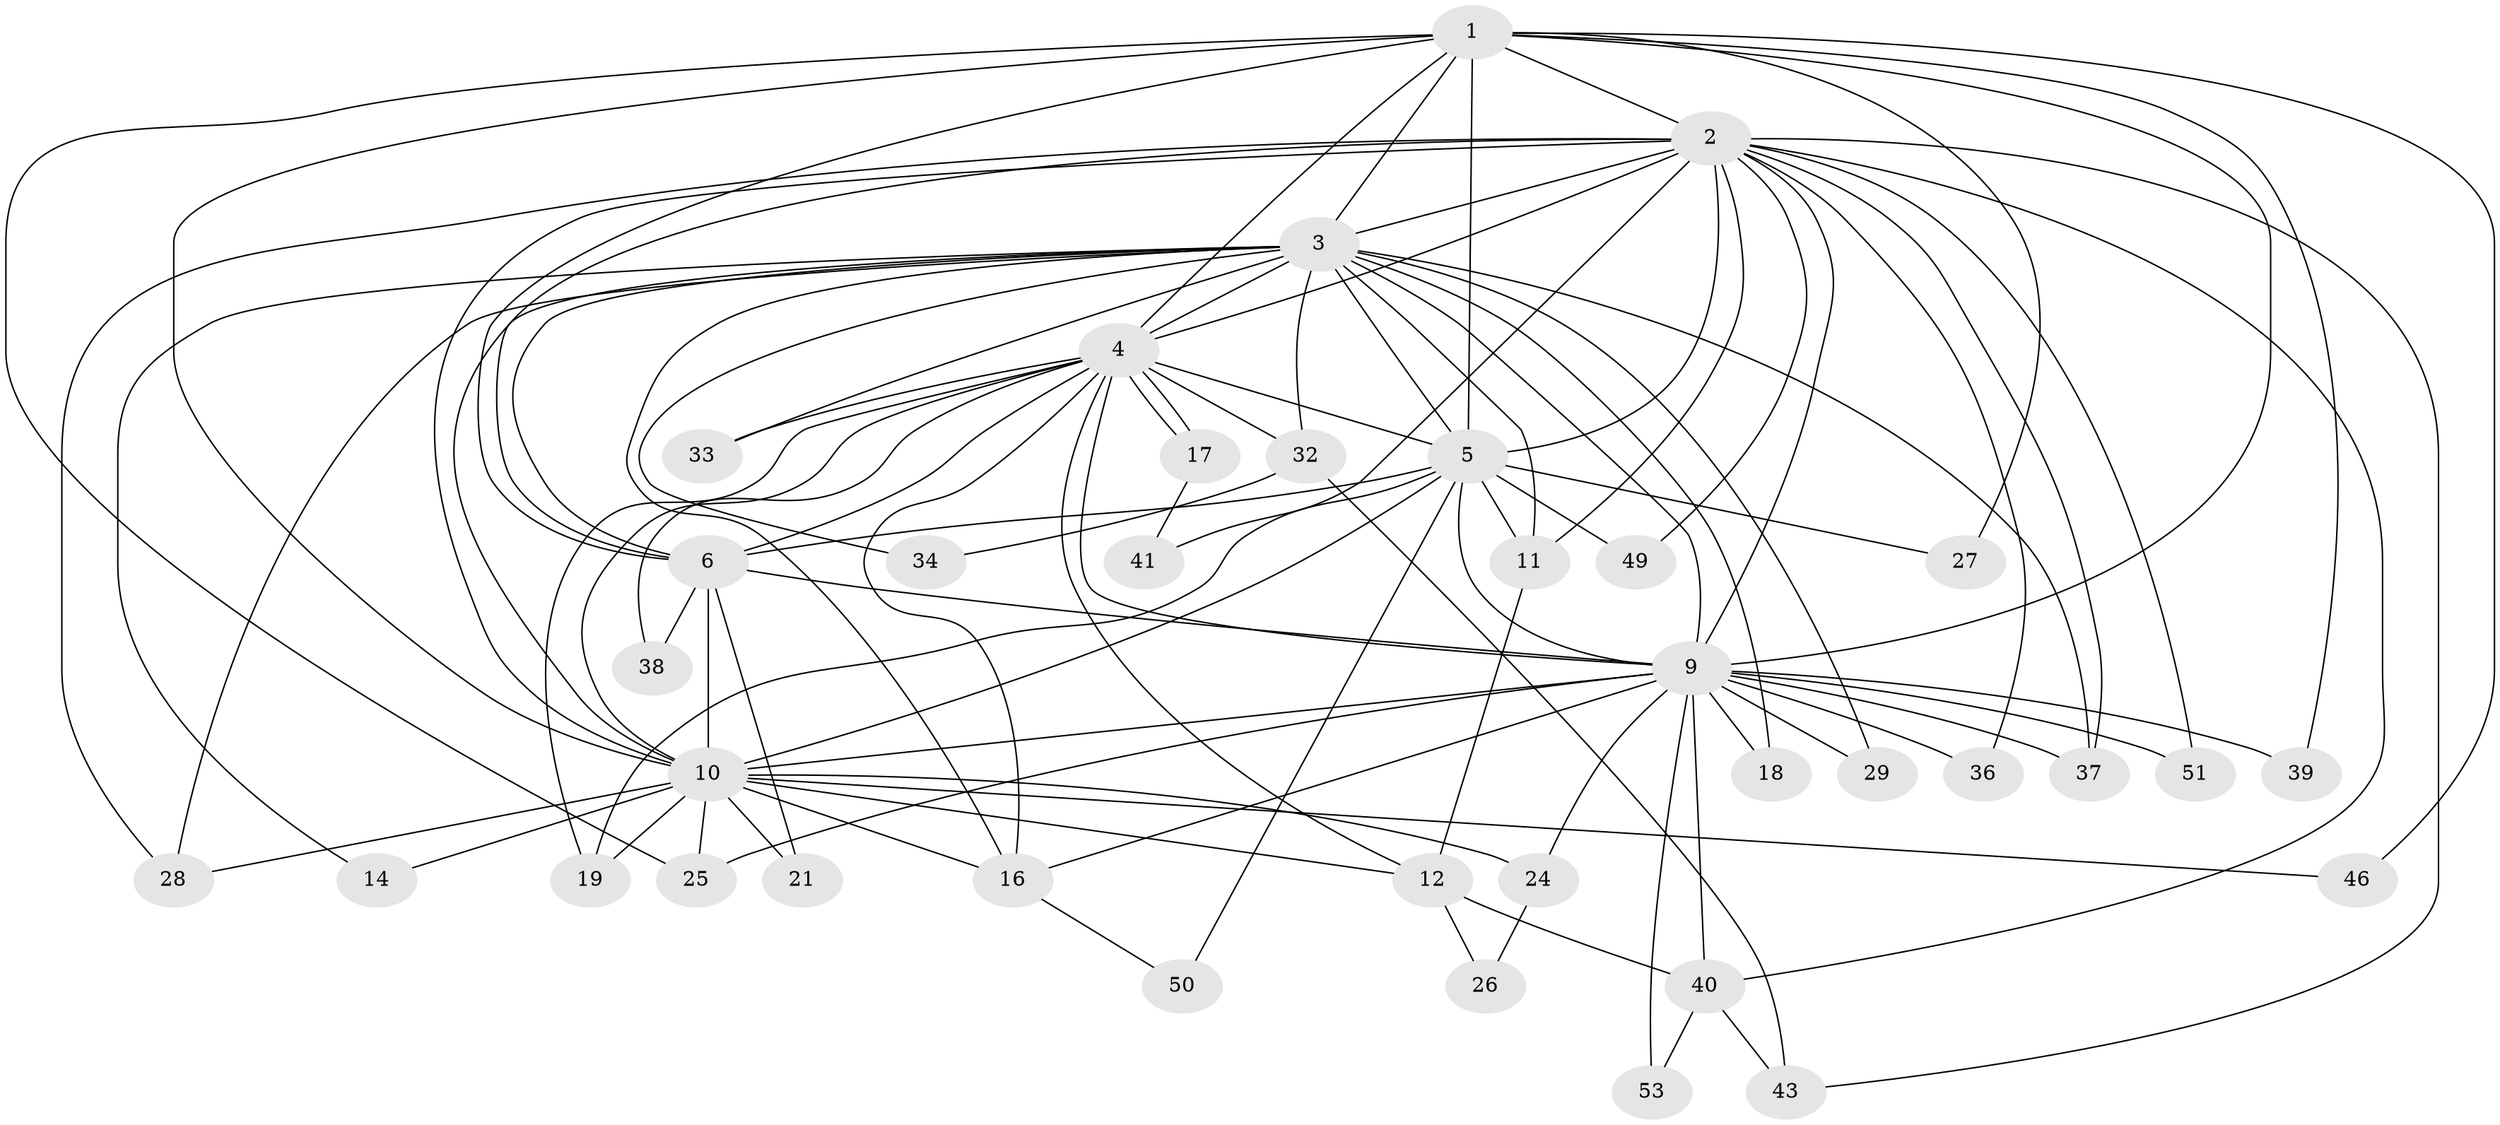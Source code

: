 // original degree distribution, {14: 0.03773584905660377, 20: 0.018867924528301886, 10: 0.03773584905660377, 17: 0.018867924528301886, 12: 0.018867924528301886, 18: 0.018867924528301886, 22: 0.018867924528301886, 19: 0.018867924528301886, 4: 0.07547169811320754, 5: 0.018867924528301886, 2: 0.5471698113207547, 3: 0.16981132075471697}
// Generated by graph-tools (version 1.1) at 2025/11/02/27/25 16:11:06]
// undirected, 37 vertices, 96 edges
graph export_dot {
graph [start="1"]
  node [color=gray90,style=filled];
  1 [super="+15"];
  2 [super="+30"];
  3 [super="+7"];
  4 [super="+20"];
  5 [super="+8"];
  6 [super="+44"];
  9 [super="+22"];
  10 [super="+45"];
  11 [super="+13"];
  12 [super="+23"];
  14;
  16 [super="+31"];
  17;
  18;
  19;
  21;
  24;
  25 [super="+52"];
  26;
  27;
  28 [super="+35"];
  29;
  32;
  33;
  34;
  36;
  37 [super="+47"];
  38;
  39;
  40 [super="+42"];
  41;
  43 [super="+48"];
  46;
  49;
  50;
  51;
  53;
  1 -- 2;
  1 -- 3 [weight=2];
  1 -- 4;
  1 -- 5 [weight=2];
  1 -- 6;
  1 -- 9;
  1 -- 10 [weight=2];
  1 -- 25;
  1 -- 27;
  1 -- 39;
  1 -- 46;
  2 -- 3 [weight=2];
  2 -- 4;
  2 -- 5 [weight=2];
  2 -- 6 [weight=2];
  2 -- 9 [weight=2];
  2 -- 10;
  2 -- 11;
  2 -- 28;
  2 -- 36;
  2 -- 40;
  2 -- 41;
  2 -- 49;
  2 -- 51;
  2 -- 43;
  2 -- 37;
  3 -- 4 [weight=2];
  3 -- 5 [weight=4];
  3 -- 6 [weight=2];
  3 -- 9 [weight=2];
  3 -- 10 [weight=2];
  3 -- 29;
  3 -- 14;
  3 -- 16;
  3 -- 18;
  3 -- 28;
  3 -- 32;
  3 -- 33;
  3 -- 34;
  3 -- 37;
  3 -- 11;
  4 -- 5 [weight=2];
  4 -- 6;
  4 -- 9;
  4 -- 10;
  4 -- 16;
  4 -- 17;
  4 -- 17;
  4 -- 32;
  4 -- 33;
  4 -- 38;
  4 -- 19;
  4 -- 12;
  5 -- 6 [weight=2];
  5 -- 9 [weight=3];
  5 -- 10 [weight=2];
  5 -- 49;
  5 -- 11;
  5 -- 50;
  5 -- 19;
  5 -- 27;
  6 -- 9;
  6 -- 10;
  6 -- 21;
  6 -- 38;
  9 -- 10;
  9 -- 18;
  9 -- 24;
  9 -- 29;
  9 -- 36;
  9 -- 37;
  9 -- 39;
  9 -- 51;
  9 -- 53;
  9 -- 16;
  9 -- 40;
  9 -- 25;
  10 -- 12;
  10 -- 14;
  10 -- 19;
  10 -- 21;
  10 -- 24;
  10 -- 25;
  10 -- 46;
  10 -- 16;
  10 -- 28;
  11 -- 12;
  12 -- 26;
  12 -- 40;
  16 -- 50;
  17 -- 41;
  24 -- 26;
  32 -- 34;
  32 -- 43;
  40 -- 43;
  40 -- 53;
}
